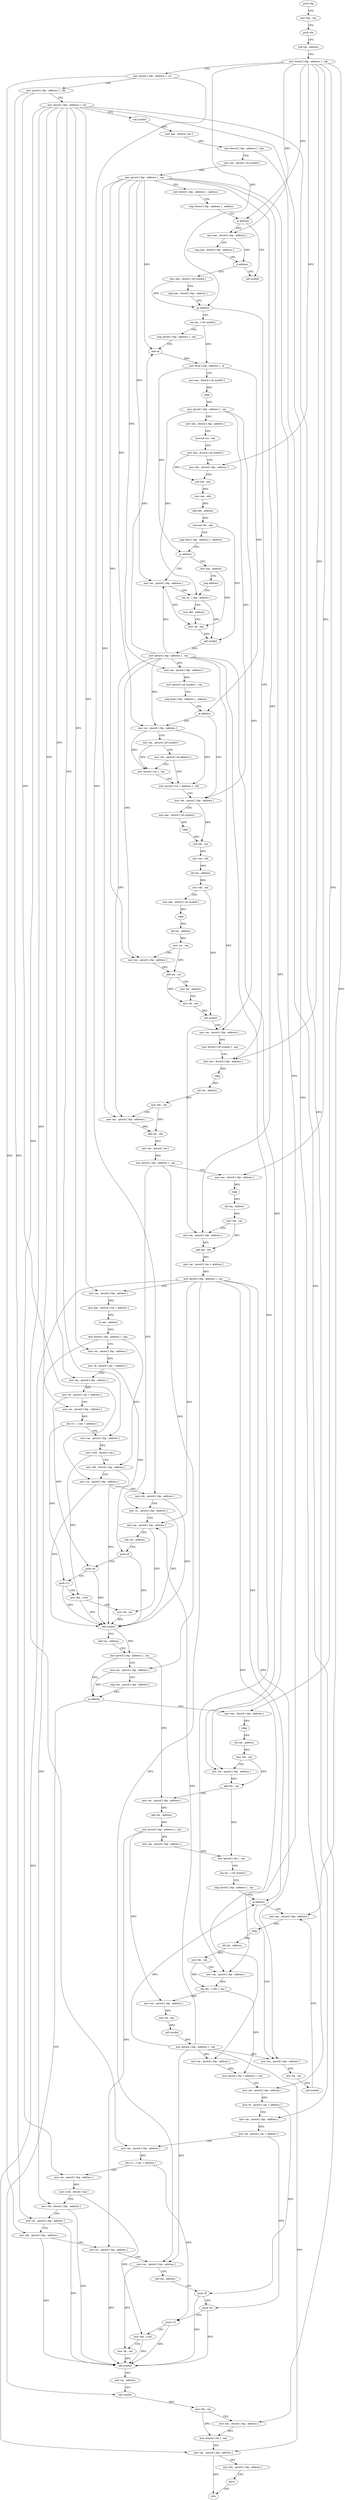 digraph "func" {
"4232465" [label = "push rbp" ]
"4232466" [label = "mov rbp , rsp" ]
"4232469" [label = "push rbx" ]
"4232470" [label = "sub rsp , address" ]
"4232474" [label = "mov dword [ rbp - address ] , edi" ]
"4232477" [label = "mov qword [ rbp - address ] , rsi" ]
"4232481" [label = "mov qword [ rbp - address ] , rdx" ]
"4232485" [label = "mov qword [ rbp - address ] , rcx" ]
"4232489" [label = "call symbol" ]
"4232494" [label = "mov eax , dword [ rax ]" ]
"4232496" [label = "mov dword [ rbp - address ] , eax" ]
"4232499" [label = "mov rax , qword [ rel symbol ]" ]
"4232506" [label = "mov qword [ rbp - address ] , rax" ]
"4232510" [label = "mov dword [ rbp - address ] , address" ]
"4232517" [label = "cmp dword [ rbp - address ] , address" ]
"4232521" [label = "js address" ]
"4232531" [label = "call symbol" ]
"4232523" [label = "mov eax , dword [ rbp - address ]" ]
"4232526" [label = "cmp eax , dword [ rbp - address ]" ]
"4232529" [label = "jl address" ]
"4232536" [label = "mov eax , dword [ rel symbol ]" ]
"4232542" [label = "cmp eax , dword [ rbp - address ]" ]
"4232545" [label = "jg address" ]
"4232756" [label = "mov eax , dword [ rbp - address ]" ]
"4232551" [label = "lea rax , [ rel symbol ]" ]
"4232759" [label = "cdqe" ]
"4232761" [label = "shl rax , address" ]
"4232765" [label = "mov rdx , rax" ]
"4232768" [label = "mov rax , qword [ rbp - address ]" ]
"4232772" [label = "add rax , rdx" ]
"4232775" [label = "mov rax , qword [ rax ]" ]
"4232778" [label = "mov qword [ rbp - address ] , rax" ]
"4232782" [label = "mov eax , dword [ rbp - address ]" ]
"4232785" [label = "cdqe" ]
"4232787" [label = "shl rax , address" ]
"4232791" [label = "mov rdx , rax" ]
"4232794" [label = "mov rax , qword [ rbp - address ]" ]
"4232798" [label = "add rax , rdx" ]
"4232801" [label = "mov rax , qword [ rax + address ]" ]
"4232805" [label = "mov qword [ rbp - address ] , rax" ]
"4232809" [label = "mov rax , qword [ rbp - address ]" ]
"4232813" [label = "mov eax , dword [ rax + address ]" ]
"4232816" [label = "or eax , address" ]
"4232819" [label = "mov dword [ rbp - address ] , eax" ]
"4232822" [label = "mov rax , qword [ rbp - address ]" ]
"4232826" [label = "mov r8 , qword [ rax + address ]" ]
"4232830" [label = "mov rax , qword [ rbp - address ]" ]
"4232834" [label = "mov rdi , qword [ rax + address ]" ]
"4232838" [label = "mov rax , qword [ rbp - address ]" ]
"4232842" [label = "lea r11 , [ rax + address ]" ]
"4232846" [label = "mov rax , qword [ rbp - address ]" ]
"4232850" [label = "mov r10d , dword [ rax ]" ]
"4232853" [label = "mov r9d , dword [ rbp - address ]" ]
"4232857" [label = "mov rcx , qword [ rbp - address ]" ]
"4232861" [label = "mov rdx , qword [ rbp - address ]" ]
"4232865" [label = "mov rsi , qword [ rbp - address ]" ]
"4232869" [label = "mov rax , qword [ rbp - address ]" ]
"4232873" [label = "sub rsp , address" ]
"4232877" [label = "push r8" ]
"4232879" [label = "push rdi" ]
"4232880" [label = "push r11" ]
"4232882" [label = "mov r8d , r10d" ]
"4232885" [label = "mov rdi , rax" ]
"4232888" [label = "call symbol" ]
"4232893" [label = "add rsp , address" ]
"4232897" [label = "mov qword [ rbp - address ] , rax" ]
"4232901" [label = "mov rax , qword [ rbp - address ]" ]
"4232905" [label = "cmp rax , qword [ rbp - address ]" ]
"4232909" [label = "ja address" ]
"4233097" [label = "call symbol" ]
"4232915" [label = "mov eax , dword [ rbp - address ]" ]
"4232558" [label = "cmp qword [ rbp - address ] , rax" ]
"4232562" [label = "sete al" ]
"4232565" [label = "mov byte [ rbp - address ] , al" ]
"4232568" [label = "mov eax , dword [ rel symbol ]" ]
"4232574" [label = "cdqe" ]
"4232576" [label = "mov qword [ rbp - address ] , rax" ]
"4232580" [label = "mov eax , dword [ rbp - address ]" ]
"4232583" [label = "movsxd rcx , eax" ]
"4232586" [label = "mov eax , dword [ rel symbol ]" ]
"4232592" [label = "mov edx , dword [ rbp - address ]" ]
"4232595" [label = "sub edx , eax" ]
"4232597" [label = "mov eax , edx" ]
"4232599" [label = "add eax , address" ]
"4232602" [label = "movsxd rdx , eax" ]
"4232605" [label = "cmp byte [ rbp - address ] , address" ]
"4232609" [label = "je address" ]
"4232618" [label = "mov rax , qword [ rbp - address ]" ]
"4232611" [label = "mov eax , address" ]
"4233102" [label = "mov rdx , rax" ]
"4233105" [label = "mov eax , dword [ rbp - address ]" ]
"4233108" [label = "mov dword [ rdx ] , eax" ]
"4233110" [label = "mov rax , qword [ rbp - address ]" ]
"4233114" [label = "mov rbx , qword [ rbp - address ]" ]
"4233118" [label = "leave" ]
"4233119" [label = "retn" ]
"4232918" [label = "cdqe" ]
"4232920" [label = "shl rax , address" ]
"4232924" [label = "mov rdx , rax" ]
"4232927" [label = "mov rax , qword [ rbp - address ]" ]
"4232931" [label = "add rdx , rax" ]
"4232934" [label = "mov rax , qword [ rbp - address ]" ]
"4232938" [label = "add rax , address" ]
"4232942" [label = "mov qword [ rbp - address ] , rax" ]
"4232946" [label = "mov rax , qword [ rbp - address ]" ]
"4232950" [label = "mov qword [ rdx ] , rax" ]
"4232953" [label = "lea rax , [ rel symbol ]" ]
"4232960" [label = "cmp qword [ rbp - address ] , rax" ]
"4232964" [label = "je address" ]
"4232978" [label = "mov eax , dword [ rbp - address ]" ]
"4232966" [label = "mov rax , qword [ rbp - address ]" ]
"4232622" [label = "lea rsi , [ rbp - address ]" ]
"4232616" [label = "jmp address" ]
"4232981" [label = "cdqe" ]
"4232983" [label = "shl rax , address" ]
"4232987" [label = "mov rdx , rax" ]
"4232990" [label = "mov rax , qword [ rbp - address ]" ]
"4232994" [label = "lea rbx , [ rdx + rax ]" ]
"4232998" [label = "mov rax , qword [ rbp - address ]" ]
"4233002" [label = "mov rdi , rax" ]
"4233005" [label = "call symbol" ]
"4233010" [label = "mov qword [ rbp - address ] , rax" ]
"4233014" [label = "mov rax , qword [ rbp - address ]" ]
"4233018" [label = "mov qword [ rbx + address ] , rax" ]
"4233022" [label = "mov rax , qword [ rbp - address ]" ]
"4233026" [label = "mov r8 , qword [ rax + address ]" ]
"4233030" [label = "mov rax , qword [ rbp - address ]" ]
"4233034" [label = "mov rdi , qword [ rax + address ]" ]
"4233038" [label = "mov rax , qword [ rbp - address ]" ]
"4233042" [label = "lea r11 , [ rax + address ]" ]
"4233046" [label = "mov rax , qword [ rbp - address ]" ]
"4233050" [label = "mov r10d , dword [ rax ]" ]
"4233053" [label = "mov r9d , dword [ rbp - address ]" ]
"4233057" [label = "mov rcx , qword [ rbp - address ]" ]
"4233061" [label = "mov rdx , qword [ rbp - address ]" ]
"4233065" [label = "mov rsi , qword [ rbp - address ]" ]
"4233069" [label = "mov rax , qword [ rbp - address ]" ]
"4233073" [label = "sub rsp , address" ]
"4233077" [label = "push r8" ]
"4233079" [label = "push rdi" ]
"4233080" [label = "push r11" ]
"4233082" [label = "mov r8d , r10d" ]
"4233085" [label = "mov rdi , rax" ]
"4233088" [label = "call symbol" ]
"4233093" [label = "add rsp , address" ]
"4232970" [label = "mov rdi , rax" ]
"4232973" [label = "call symbol" ]
"4232686" [label = "mov rdx , qword [ rbp - address ]" ]
"4232690" [label = "mov eax , dword [ rel symbol ]" ]
"4232696" [label = "cdqe" ]
"4232698" [label = "sub rdx , rax" ]
"4232701" [label = "mov rax , rdx" ]
"4232704" [label = "shl rax , address" ]
"4232708" [label = "mov rdx , rax" ]
"4232711" [label = "mov eax , dword [ rel symbol ]" ]
"4232717" [label = "cdqe" ]
"4232719" [label = "shl rax , address" ]
"4232723" [label = "mov rcx , rax" ]
"4232726" [label = "mov rax , qword [ rbp - address ]" ]
"4232730" [label = "add rax , rcx" ]
"4232733" [label = "mov esi , address" ]
"4232738" [label = "mov rdi , rax" ]
"4232741" [label = "call symbol" ]
"4232746" [label = "mov rax , qword [ rbp - address ]" ]
"4232750" [label = "mov dword [ rel symbol ] , eax" ]
"4232661" [label = "mov rcx , qword [ rbp - address ]" ]
"4232665" [label = "mov rax , qword [ rel symbol ]" ]
"4232672" [label = "mov rdx , qword [ rel address ]" ]
"4232679" [label = "mov qword [ rcx ] , rax" ]
"4232682" [label = "mov qword [ rcx + address ] , rdx" ]
"4232626" [label = "mov r8d , address" ]
"4232632" [label = "mov rdi , rax" ]
"4232635" [label = "call symbol" ]
"4232640" [label = "mov qword [ rbp - address ] , rax" ]
"4232644" [label = "mov rax , qword [ rbp - address ]" ]
"4232648" [label = "mov qword [ rel symbol ] , rax" ]
"4232655" [label = "cmp byte [ rbp - address ] , address" ]
"4232659" [label = "je address" ]
"4232465" -> "4232466" [ label = "CFG" ]
"4232466" -> "4232469" [ label = "CFG" ]
"4232469" -> "4232470" [ label = "CFG" ]
"4232470" -> "4232474" [ label = "CFG" ]
"4232474" -> "4232477" [ label = "CFG" ]
"4232474" -> "4232521" [ label = "DFG" ]
"4232474" -> "4232523" [ label = "DFG" ]
"4232474" -> "4232545" [ label = "DFG" ]
"4232474" -> "4232756" [ label = "DFG" ]
"4232474" -> "4232782" [ label = "DFG" ]
"4232474" -> "4232592" [ label = "DFG" ]
"4232474" -> "4232915" [ label = "DFG" ]
"4232474" -> "4232978" [ label = "DFG" ]
"4232477" -> "4232481" [ label = "CFG" ]
"4232477" -> "4232861" [ label = "DFG" ]
"4232477" -> "4233061" [ label = "DFG" ]
"4232481" -> "4232485" [ label = "CFG" ]
"4232481" -> "4232857" [ label = "DFG" ]
"4232481" -> "4233057" [ label = "DFG" ]
"4232485" -> "4232489" [ label = "CFG" ]
"4232485" -> "4232809" [ label = "DFG" ]
"4232485" -> "4232822" [ label = "DFG" ]
"4232485" -> "4232830" [ label = "DFG" ]
"4232485" -> "4232838" [ label = "DFG" ]
"4232485" -> "4232846" [ label = "DFG" ]
"4232485" -> "4233022" [ label = "DFG" ]
"4232485" -> "4233030" [ label = "DFG" ]
"4232485" -> "4233038" [ label = "DFG" ]
"4232485" -> "4233046" [ label = "DFG" ]
"4232489" -> "4232494" [ label = "DFG" ]
"4232494" -> "4232496" [ label = "DFG" ]
"4232496" -> "4232499" [ label = "CFG" ]
"4232496" -> "4233105" [ label = "DFG" ]
"4232499" -> "4232506" [ label = "DFG" ]
"4232506" -> "4232510" [ label = "CFG" ]
"4232506" -> "4232768" [ label = "DFG" ]
"4232506" -> "4232794" [ label = "DFG" ]
"4232506" -> "4232562" [ label = "DFG" ]
"4232506" -> "4232927" [ label = "DFG" ]
"4232506" -> "4232618" [ label = "DFG" ]
"4232506" -> "4232990" [ label = "DFG" ]
"4232506" -> "4232644" [ label = "DFG" ]
"4232506" -> "4232726" [ label = "DFG" ]
"4232506" -> "4232661" [ label = "DFG" ]
"4232510" -> "4232517" [ label = "CFG" ]
"4232517" -> "4232521" [ label = "CFG" ]
"4232521" -> "4232531" [ label = "CFG" ]
"4232521" -> "4232523" [ label = "CFG" ]
"4232523" -> "4232526" [ label = "CFG" ]
"4232523" -> "4232529" [ label = "DFG" ]
"4232526" -> "4232529" [ label = "CFG" ]
"4232529" -> "4232536" [ label = "CFG" ]
"4232529" -> "4232531" [ label = "CFG" ]
"4232536" -> "4232542" [ label = "CFG" ]
"4232536" -> "4232545" [ label = "DFG" ]
"4232542" -> "4232545" [ label = "CFG" ]
"4232545" -> "4232756" [ label = "CFG" ]
"4232545" -> "4232551" [ label = "CFG" ]
"4232756" -> "4232759" [ label = "DFG" ]
"4232551" -> "4232558" [ label = "CFG" ]
"4232551" -> "4232565" [ label = "DFG" ]
"4232759" -> "4232761" [ label = "DFG" ]
"4232761" -> "4232765" [ label = "DFG" ]
"4232765" -> "4232768" [ label = "CFG" ]
"4232765" -> "4232772" [ label = "DFG" ]
"4232768" -> "4232772" [ label = "DFG" ]
"4232772" -> "4232775" [ label = "DFG" ]
"4232775" -> "4232778" [ label = "DFG" ]
"4232778" -> "4232782" [ label = "CFG" ]
"4232778" -> "4232865" [ label = "DFG" ]
"4232778" -> "4232901" [ label = "DFG" ]
"4232782" -> "4232785" [ label = "DFG" ]
"4232785" -> "4232787" [ label = "DFG" ]
"4232787" -> "4232791" [ label = "DFG" ]
"4232791" -> "4232794" [ label = "CFG" ]
"4232791" -> "4232798" [ label = "DFG" ]
"4232794" -> "4232798" [ label = "DFG" ]
"4232798" -> "4232801" [ label = "DFG" ]
"4232801" -> "4232805" [ label = "DFG" ]
"4232805" -> "4232809" [ label = "CFG" ]
"4232805" -> "4232869" [ label = "DFG" ]
"4232805" -> "4233110" [ label = "DFG" ]
"4232805" -> "4232964" [ label = "DFG" ]
"4232805" -> "4233014" [ label = "DFG" ]
"4232805" -> "4233069" [ label = "DFG" ]
"4232805" -> "4232966" [ label = "DFG" ]
"4232809" -> "4232813" [ label = "DFG" ]
"4232813" -> "4232816" [ label = "DFG" ]
"4232816" -> "4232819" [ label = "DFG" ]
"4232819" -> "4232822" [ label = "CFG" ]
"4232819" -> "4232853" [ label = "DFG" ]
"4232819" -> "4233053" [ label = "DFG" ]
"4232822" -> "4232826" [ label = "DFG" ]
"4232826" -> "4232830" [ label = "CFG" ]
"4232826" -> "4232877" [ label = "DFG" ]
"4232830" -> "4232834" [ label = "DFG" ]
"4232834" -> "4232838" [ label = "CFG" ]
"4232834" -> "4232879" [ label = "DFG" ]
"4232838" -> "4232842" [ label = "DFG" ]
"4232842" -> "4232846" [ label = "CFG" ]
"4232842" -> "4232880" [ label = "DFG" ]
"4232846" -> "4232850" [ label = "DFG" ]
"4232850" -> "4232853" [ label = "CFG" ]
"4232850" -> "4232882" [ label = "DFG" ]
"4232853" -> "4232857" [ label = "CFG" ]
"4232853" -> "4232888" [ label = "DFG" ]
"4232857" -> "4232861" [ label = "CFG" ]
"4232857" -> "4232888" [ label = "DFG" ]
"4232861" -> "4232865" [ label = "CFG" ]
"4232861" -> "4232888" [ label = "DFG" ]
"4232865" -> "4232869" [ label = "CFG" ]
"4232865" -> "4232888" [ label = "DFG" ]
"4232869" -> "4232873" [ label = "CFG" ]
"4232869" -> "4232885" [ label = "DFG" ]
"4232873" -> "4232877" [ label = "CFG" ]
"4232877" -> "4232879" [ label = "CFG" ]
"4232877" -> "4232888" [ label = "DFG" ]
"4232879" -> "4232880" [ label = "CFG" ]
"4232879" -> "4232888" [ label = "DFG" ]
"4232880" -> "4232882" [ label = "CFG" ]
"4232880" -> "4232888" [ label = "DFG" ]
"4232882" -> "4232885" [ label = "CFG" ]
"4232882" -> "4232888" [ label = "DFG" ]
"4232885" -> "4232888" [ label = "DFG" ]
"4232888" -> "4232893" [ label = "CFG" ]
"4232888" -> "4232897" [ label = "DFG" ]
"4232893" -> "4232897" [ label = "CFG" ]
"4232897" -> "4232901" [ label = "CFG" ]
"4232897" -> "4232909" [ label = "DFG" ]
"4232897" -> "4232934" [ label = "DFG" ]
"4232901" -> "4232905" [ label = "CFG" ]
"4232901" -> "4232909" [ label = "DFG" ]
"4232905" -> "4232909" [ label = "CFG" ]
"4232909" -> "4233097" [ label = "CFG" ]
"4232909" -> "4232915" [ label = "CFG" ]
"4233097" -> "4233102" [ label = "DFG" ]
"4232915" -> "4232918" [ label = "DFG" ]
"4232558" -> "4232562" [ label = "CFG" ]
"4232562" -> "4232565" [ label = "DFG" ]
"4232565" -> "4232568" [ label = "CFG" ]
"4232565" -> "4232609" [ label = "DFG" ]
"4232565" -> "4232659" [ label = "DFG" ]
"4232568" -> "4232574" [ label = "DFG" ]
"4232574" -> "4232576" [ label = "DFG" ]
"4232576" -> "4232580" [ label = "CFG" ]
"4232576" -> "4232686" [ label = "DFG" ]
"4232576" -> "4232746" [ label = "DFG" ]
"4232576" -> "4232622" [ label = "DFG" ]
"4232580" -> "4232583" [ label = "CFG" ]
"4232583" -> "4232586" [ label = "CFG" ]
"4232586" -> "4232592" [ label = "CFG" ]
"4232586" -> "4232595" [ label = "DFG" ]
"4232592" -> "4232595" [ label = "DFG" ]
"4232595" -> "4232597" [ label = "DFG" ]
"4232597" -> "4232599" [ label = "DFG" ]
"4232599" -> "4232602" [ label = "DFG" ]
"4232602" -> "4232605" [ label = "CFG" ]
"4232602" -> "4232635" [ label = "DFG" ]
"4232605" -> "4232609" [ label = "CFG" ]
"4232609" -> "4232618" [ label = "CFG" ]
"4232609" -> "4232611" [ label = "CFG" ]
"4232618" -> "4232622" [ label = "CFG" ]
"4232618" -> "4232632" [ label = "DFG" ]
"4232611" -> "4232616" [ label = "CFG" ]
"4232611" -> "4232632" [ label = "DFG" ]
"4233102" -> "4233105" [ label = "CFG" ]
"4233102" -> "4233108" [ label = "DFG" ]
"4233105" -> "4233108" [ label = "DFG" ]
"4233108" -> "4233110" [ label = "CFG" ]
"4233110" -> "4233114" [ label = "CFG" ]
"4233110" -> "4233119" [ label = "DFG" ]
"4233114" -> "4233118" [ label = "CFG" ]
"4233118" -> "4233119" [ label = "CFG" ]
"4232918" -> "4232920" [ label = "DFG" ]
"4232920" -> "4232924" [ label = "DFG" ]
"4232924" -> "4232927" [ label = "CFG" ]
"4232924" -> "4232931" [ label = "DFG" ]
"4232927" -> "4232931" [ label = "DFG" ]
"4232931" -> "4232934" [ label = "CFG" ]
"4232931" -> "4232950" [ label = "DFG" ]
"4232934" -> "4232938" [ label = "DFG" ]
"4232938" -> "4232942" [ label = "DFG" ]
"4232942" -> "4232946" [ label = "DFG" ]
"4232942" -> "4232998" [ label = "DFG" ]
"4232942" -> "4233065" [ label = "DFG" ]
"4232946" -> "4232950" [ label = "DFG" ]
"4232950" -> "4232953" [ label = "CFG" ]
"4232953" -> "4232960" [ label = "CFG" ]
"4232960" -> "4232964" [ label = "CFG" ]
"4232964" -> "4232978" [ label = "CFG" ]
"4232964" -> "4232966" [ label = "CFG" ]
"4232978" -> "4232981" [ label = "DFG" ]
"4232966" -> "4232970" [ label = "DFG" ]
"4232622" -> "4232626" [ label = "CFG" ]
"4232622" -> "4232635" [ label = "DFG" ]
"4232616" -> "4232622" [ label = "CFG" ]
"4232981" -> "4232983" [ label = "DFG" ]
"4232983" -> "4232987" [ label = "DFG" ]
"4232987" -> "4232990" [ label = "CFG" ]
"4232987" -> "4232994" [ label = "DFG" ]
"4232990" -> "4232994" [ label = "DFG" ]
"4232994" -> "4232998" [ label = "CFG" ]
"4232994" -> "4233018" [ label = "DFG" ]
"4232998" -> "4233002" [ label = "DFG" ]
"4233002" -> "4233005" [ label = "DFG" ]
"4233005" -> "4233010" [ label = "DFG" ]
"4233010" -> "4233014" [ label = "DFG" ]
"4233010" -> "4232869" [ label = "DFG" ]
"4233010" -> "4233110" [ label = "DFG" ]
"4233010" -> "4232964" [ label = "DFG" ]
"4233010" -> "4233069" [ label = "DFG" ]
"4233010" -> "4232966" [ label = "DFG" ]
"4233014" -> "4233018" [ label = "DFG" ]
"4233018" -> "4233022" [ label = "CFG" ]
"4233022" -> "4233026" [ label = "DFG" ]
"4233026" -> "4233030" [ label = "CFG" ]
"4233026" -> "4233077" [ label = "DFG" ]
"4233030" -> "4233034" [ label = "DFG" ]
"4233034" -> "4233038" [ label = "CFG" ]
"4233034" -> "4233079" [ label = "DFG" ]
"4233038" -> "4233042" [ label = "DFG" ]
"4233042" -> "4233046" [ label = "CFG" ]
"4233042" -> "4233080" [ label = "DFG" ]
"4233046" -> "4233050" [ label = "DFG" ]
"4233050" -> "4233053" [ label = "CFG" ]
"4233050" -> "4233082" [ label = "DFG" ]
"4233053" -> "4233057" [ label = "CFG" ]
"4233053" -> "4233088" [ label = "DFG" ]
"4233057" -> "4233061" [ label = "CFG" ]
"4233057" -> "4233088" [ label = "DFG" ]
"4233061" -> "4233065" [ label = "CFG" ]
"4233061" -> "4233088" [ label = "DFG" ]
"4233065" -> "4233069" [ label = "CFG" ]
"4233065" -> "4233088" [ label = "DFG" ]
"4233069" -> "4233073" [ label = "CFG" ]
"4233069" -> "4233085" [ label = "DFG" ]
"4233073" -> "4233077" [ label = "CFG" ]
"4233077" -> "4233079" [ label = "CFG" ]
"4233077" -> "4233088" [ label = "DFG" ]
"4233079" -> "4233080" [ label = "CFG" ]
"4233079" -> "4233088" [ label = "DFG" ]
"4233080" -> "4233082" [ label = "CFG" ]
"4233080" -> "4233088" [ label = "DFG" ]
"4233082" -> "4233085" [ label = "CFG" ]
"4233082" -> "4233088" [ label = "DFG" ]
"4233085" -> "4233088" [ label = "DFG" ]
"4233088" -> "4233093" [ label = "CFG" ]
"4233093" -> "4233097" [ label = "CFG" ]
"4232970" -> "4232973" [ label = "DFG" ]
"4232973" -> "4232978" [ label = "CFG" ]
"4232686" -> "4232690" [ label = "CFG" ]
"4232686" -> "4232698" [ label = "DFG" ]
"4232690" -> "4232696" [ label = "DFG" ]
"4232696" -> "4232698" [ label = "DFG" ]
"4232698" -> "4232701" [ label = "DFG" ]
"4232701" -> "4232704" [ label = "DFG" ]
"4232704" -> "4232708" [ label = "DFG" ]
"4232708" -> "4232711" [ label = "CFG" ]
"4232708" -> "4232741" [ label = "DFG" ]
"4232711" -> "4232717" [ label = "DFG" ]
"4232717" -> "4232719" [ label = "DFG" ]
"4232719" -> "4232723" [ label = "DFG" ]
"4232723" -> "4232726" [ label = "CFG" ]
"4232723" -> "4232730" [ label = "DFG" ]
"4232726" -> "4232730" [ label = "DFG" ]
"4232730" -> "4232733" [ label = "CFG" ]
"4232730" -> "4232738" [ label = "DFG" ]
"4232733" -> "4232738" [ label = "CFG" ]
"4232738" -> "4232741" [ label = "DFG" ]
"4232741" -> "4232746" [ label = "CFG" ]
"4232746" -> "4232750" [ label = "DFG" ]
"4232750" -> "4232756" [ label = "CFG" ]
"4232661" -> "4232665" [ label = "CFG" ]
"4232661" -> "4232679" [ label = "DFG" ]
"4232661" -> "4232682" [ label = "DFG" ]
"4232665" -> "4232672" [ label = "CFG" ]
"4232665" -> "4232679" [ label = "DFG" ]
"4232672" -> "4232679" [ label = "CFG" ]
"4232672" -> "4232682" [ label = "DFG" ]
"4232679" -> "4232682" [ label = "CFG" ]
"4232682" -> "4232686" [ label = "CFG" ]
"4232626" -> "4232632" [ label = "CFG" ]
"4232632" -> "4232635" [ label = "DFG" ]
"4232635" -> "4232640" [ label = "DFG" ]
"4232640" -> "4232644" [ label = "DFG" ]
"4232640" -> "4232768" [ label = "DFG" ]
"4232640" -> "4232794" [ label = "DFG" ]
"4232640" -> "4232562" [ label = "DFG" ]
"4232640" -> "4232927" [ label = "DFG" ]
"4232640" -> "4232618" [ label = "DFG" ]
"4232640" -> "4232990" [ label = "DFG" ]
"4232640" -> "4232726" [ label = "DFG" ]
"4232640" -> "4232661" [ label = "DFG" ]
"4232644" -> "4232648" [ label = "DFG" ]
"4232648" -> "4232655" [ label = "CFG" ]
"4232655" -> "4232659" [ label = "CFG" ]
"4232659" -> "4232686" [ label = "CFG" ]
"4232659" -> "4232661" [ label = "CFG" ]
}

